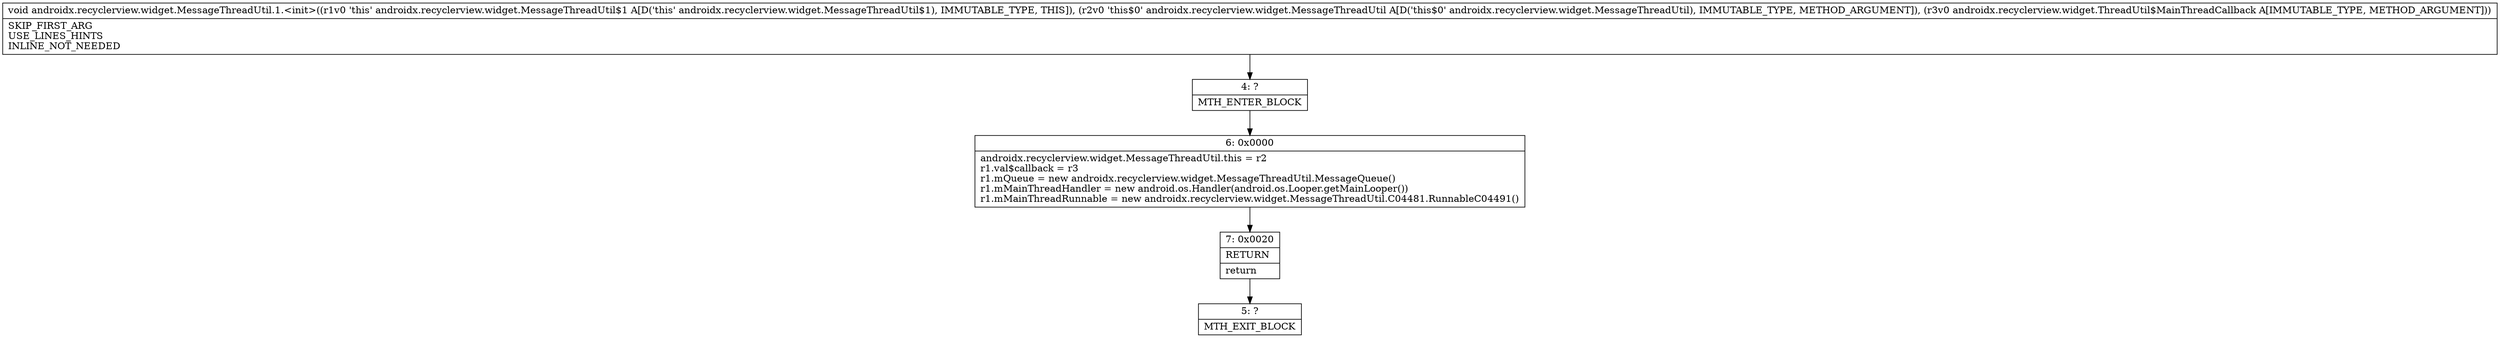 digraph "CFG forandroidx.recyclerview.widget.MessageThreadUtil.1.\<init\>(Landroidx\/recyclerview\/widget\/MessageThreadUtil;Landroidx\/recyclerview\/widget\/ThreadUtil$MainThreadCallback;)V" {
Node_4 [shape=record,label="{4\:\ ?|MTH_ENTER_BLOCK\l}"];
Node_6 [shape=record,label="{6\:\ 0x0000|androidx.recyclerview.widget.MessageThreadUtil.this = r2\lr1.val$callback = r3\lr1.mQueue = new androidx.recyclerview.widget.MessageThreadUtil.MessageQueue()\lr1.mMainThreadHandler = new android.os.Handler(android.os.Looper.getMainLooper())\lr1.mMainThreadRunnable = new androidx.recyclerview.widget.MessageThreadUtil.C04481.RunnableC04491()\l}"];
Node_7 [shape=record,label="{7\:\ 0x0020|RETURN\l|return\l}"];
Node_5 [shape=record,label="{5\:\ ?|MTH_EXIT_BLOCK\l}"];
MethodNode[shape=record,label="{void androidx.recyclerview.widget.MessageThreadUtil.1.\<init\>((r1v0 'this' androidx.recyclerview.widget.MessageThreadUtil$1 A[D('this' androidx.recyclerview.widget.MessageThreadUtil$1), IMMUTABLE_TYPE, THIS]), (r2v0 'this$0' androidx.recyclerview.widget.MessageThreadUtil A[D('this$0' androidx.recyclerview.widget.MessageThreadUtil), IMMUTABLE_TYPE, METHOD_ARGUMENT]), (r3v0 androidx.recyclerview.widget.ThreadUtil$MainThreadCallback A[IMMUTABLE_TYPE, METHOD_ARGUMENT]))  | SKIP_FIRST_ARG\lUSE_LINES_HINTS\lINLINE_NOT_NEEDED\l}"];
MethodNode -> Node_4;Node_4 -> Node_6;
Node_6 -> Node_7;
Node_7 -> Node_5;
}

